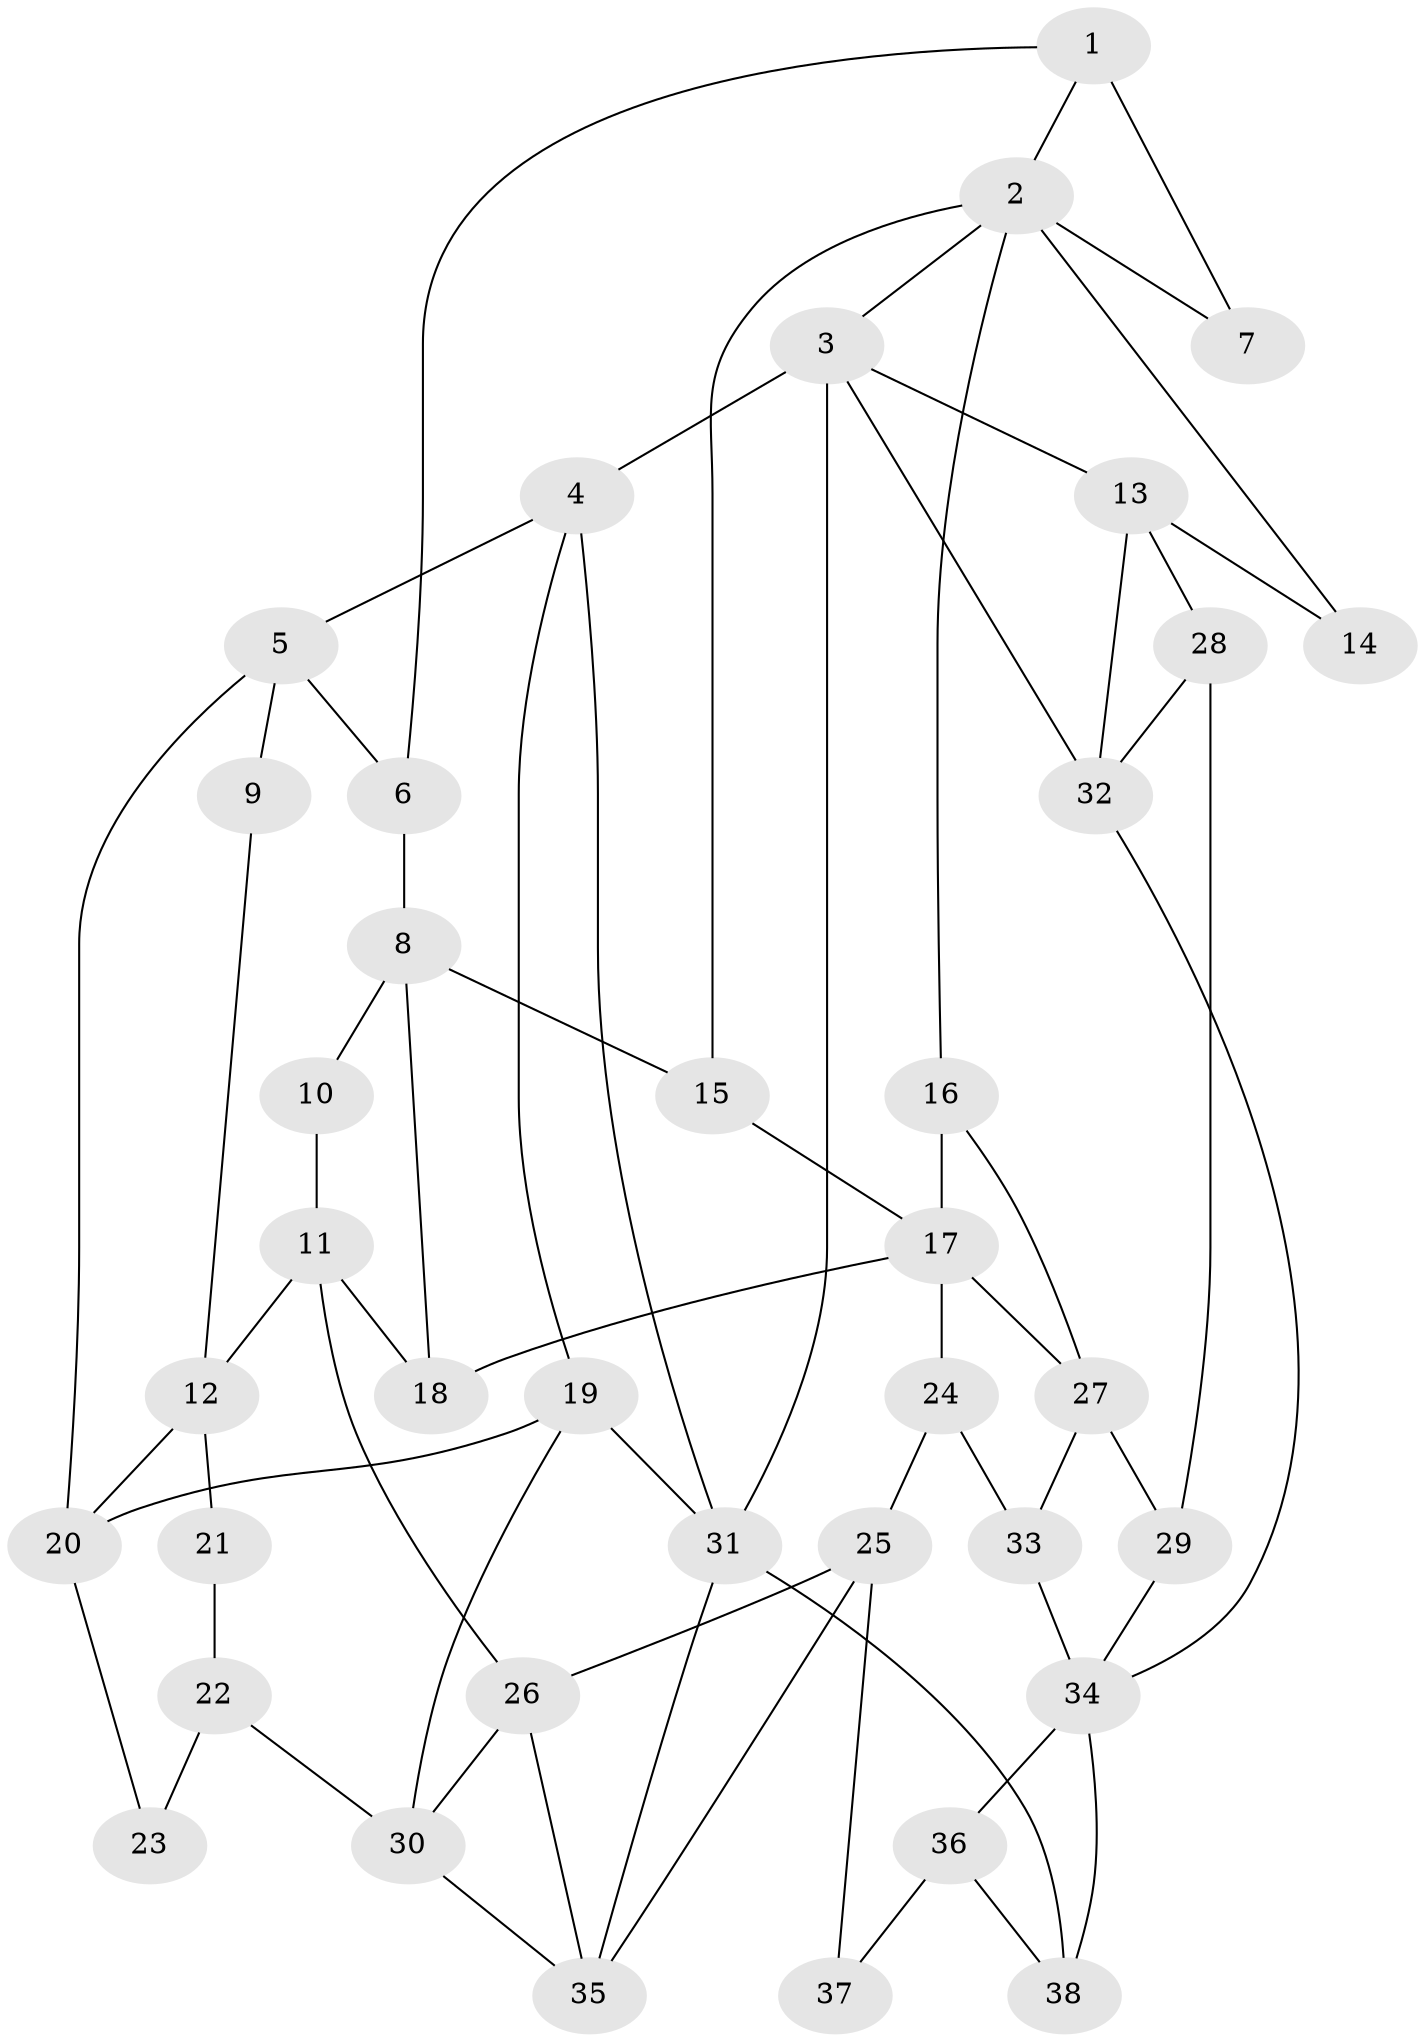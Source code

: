 // original degree distribution, {3: 0.02127659574468085, 4: 0.2127659574468085, 5: 0.574468085106383, 6: 0.19148936170212766}
// Generated by graph-tools (version 1.1) at 2025/54/03/04/25 22:54:46]
// undirected, 38 vertices, 66 edges
graph export_dot {
  node [color=gray90,style=filled];
  1;
  2;
  3;
  4;
  5;
  6;
  7;
  8;
  9;
  10;
  11;
  12;
  13;
  14;
  15;
  16;
  17;
  18;
  19;
  20;
  21;
  22;
  23;
  24;
  25;
  26;
  27;
  28;
  29;
  30;
  31;
  32;
  33;
  34;
  35;
  36;
  37;
  38;
  1 -- 2 [weight=1.0];
  1 -- 6 [weight=1.0];
  1 -- 7 [weight=2.0];
  2 -- 3 [weight=1.0];
  2 -- 7 [weight=1.0];
  2 -- 14 [weight=1.0];
  2 -- 15 [weight=1.0];
  2 -- 16 [weight=1.0];
  3 -- 4 [weight=1.0];
  3 -- 13 [weight=1.0];
  3 -- 31 [weight=2.0];
  3 -- 32 [weight=1.0];
  4 -- 5 [weight=1.0];
  4 -- 19 [weight=1.0];
  4 -- 31 [weight=1.0];
  5 -- 6 [weight=2.0];
  5 -- 9 [weight=2.0];
  5 -- 20 [weight=1.0];
  6 -- 8 [weight=2.0];
  8 -- 10 [weight=1.0];
  8 -- 15 [weight=1.0];
  8 -- 18 [weight=1.0];
  9 -- 12 [weight=1.0];
  10 -- 11 [weight=2.0];
  11 -- 12 [weight=2.0];
  11 -- 18 [weight=1.0];
  11 -- 26 [weight=1.0];
  12 -- 20 [weight=1.0];
  12 -- 21 [weight=1.0];
  13 -- 14 [weight=2.0];
  13 -- 28 [weight=2.0];
  13 -- 32 [weight=1.0];
  15 -- 17 [weight=1.0];
  16 -- 17 [weight=1.0];
  16 -- 27 [weight=1.0];
  17 -- 18 [weight=1.0];
  17 -- 24 [weight=2.0];
  17 -- 27 [weight=1.0];
  19 -- 20 [weight=2.0];
  19 -- 30 [weight=1.0];
  19 -- 31 [weight=1.0];
  20 -- 23 [weight=2.0];
  21 -- 22 [weight=2.0];
  22 -- 23 [weight=2.0];
  22 -- 30 [weight=2.0];
  24 -- 25 [weight=2.0];
  24 -- 33 [weight=1.0];
  25 -- 26 [weight=1.0];
  25 -- 35 [weight=1.0];
  25 -- 37 [weight=2.0];
  26 -- 30 [weight=1.0];
  26 -- 35 [weight=1.0];
  27 -- 29 [weight=1.0];
  27 -- 33 [weight=1.0];
  28 -- 29 [weight=2.0];
  28 -- 32 [weight=1.0];
  29 -- 34 [weight=1.0];
  30 -- 35 [weight=1.0];
  31 -- 35 [weight=1.0];
  31 -- 38 [weight=2.0];
  32 -- 34 [weight=1.0];
  33 -- 34 [weight=2.0];
  34 -- 36 [weight=1.0];
  34 -- 38 [weight=1.0];
  36 -- 37 [weight=1.0];
  36 -- 38 [weight=1.0];
}
